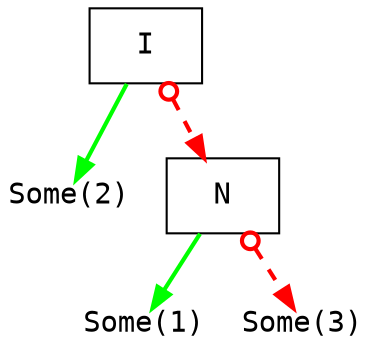 digraph G {
node [ fontsize=14];
bgcolor="#ffffff00" # RGBA (with alpha)

I [shape=box,label="I",fontname="Courier"]

I -> S2 [style=solid,color=green,penwidth=2]
I -> In [style=dashed,color=red,penwidth=2,arrowhead=normal,arrowtail=odot,dir=both]

In [shape=box,label="N",fontname="Courier"]
S2 [shape=plain,label="Some(2)",fontname="Courier"]

{rank=same S2 In }




In -> S1 [style=solid,color=green,penwidth=2]
In -> S3 [style=dashed,color=red,penwidth=2,arrowhead=normal,arrowtail=odot,dir=both]



S3 [shape=plain,label="Some(3)",fontname="Courier"]
S1 [shape=plain,label="Some(1)",fontname="Courier"]

{rank=same S3 S1}

}